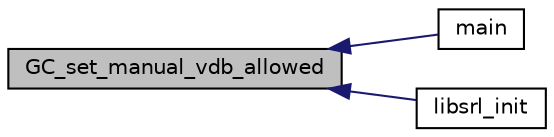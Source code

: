 digraph "GC_set_manual_vdb_allowed"
{
  edge [fontname="Helvetica",fontsize="10",labelfontname="Helvetica",labelfontsize="10"];
  node [fontname="Helvetica",fontsize="10",shape=record];
  rankdir="LR";
  Node3489 [label="GC_set_manual_vdb_allowed",height=0.2,width=0.4,color="black", fillcolor="grey75", style="filled", fontcolor="black"];
  Node3489 -> Node3490 [dir="back",color="midnightblue",fontsize="10",style="solid",fontname="Helvetica"];
  Node3490 [label="main",height=0.2,width=0.4,color="black", fillcolor="white", style="filled",URL="$da/d4d/disclaim__test_8c.html#a840291bc02cba5474a4cb46a9b9566fe"];
  Node3489 -> Node3491 [dir="back",color="midnightblue",fontsize="10",style="solid",fontname="Helvetica"];
  Node3491 [label="libsrl_init",height=0.2,width=0.4,color="black", fillcolor="white", style="filled",URL="$de/d1f/staticrootstest_8c.html#a6c08b01ab84bb4fc83f50ca5202614c8"];
}
